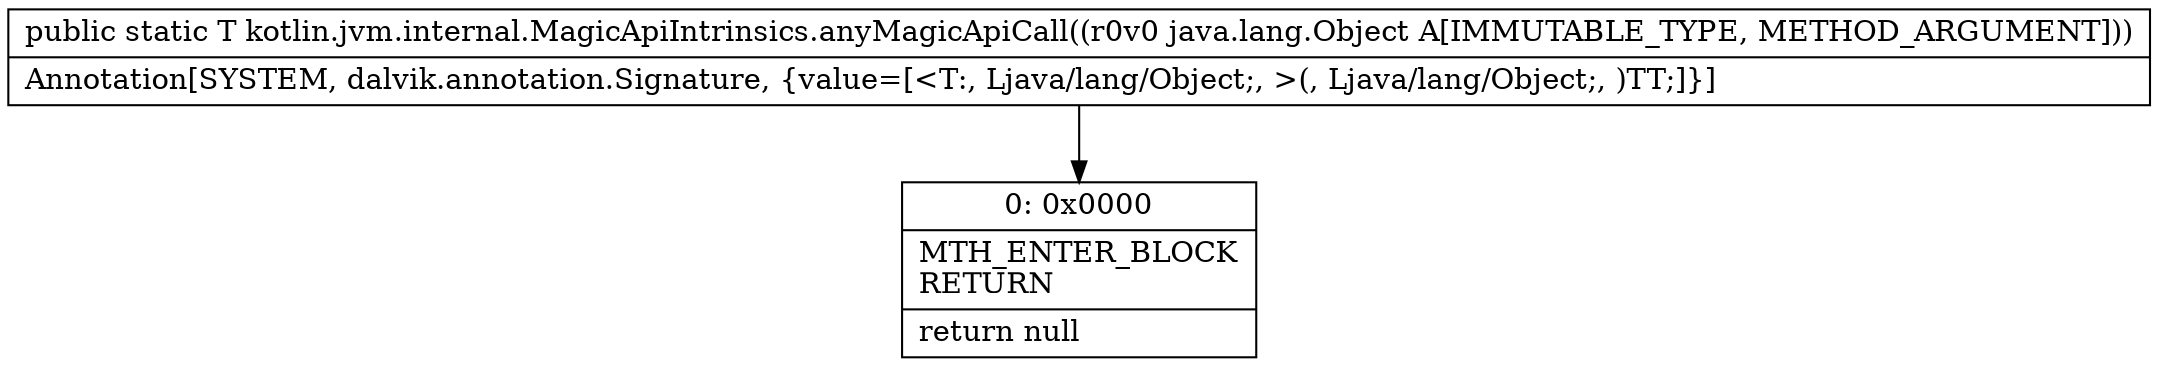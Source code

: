 digraph "CFG forkotlin.jvm.internal.MagicApiIntrinsics.anyMagicApiCall(Ljava\/lang\/Object;)Ljava\/lang\/Object;" {
Node_0 [shape=record,label="{0\:\ 0x0000|MTH_ENTER_BLOCK\lRETURN\l|return null\l}"];
MethodNode[shape=record,label="{public static T kotlin.jvm.internal.MagicApiIntrinsics.anyMagicApiCall((r0v0 java.lang.Object A[IMMUTABLE_TYPE, METHOD_ARGUMENT]))  | Annotation[SYSTEM, dalvik.annotation.Signature, \{value=[\<T:, Ljava\/lang\/Object;, \>(, Ljava\/lang\/Object;, )TT;]\}]\l}"];
MethodNode -> Node_0;
}

